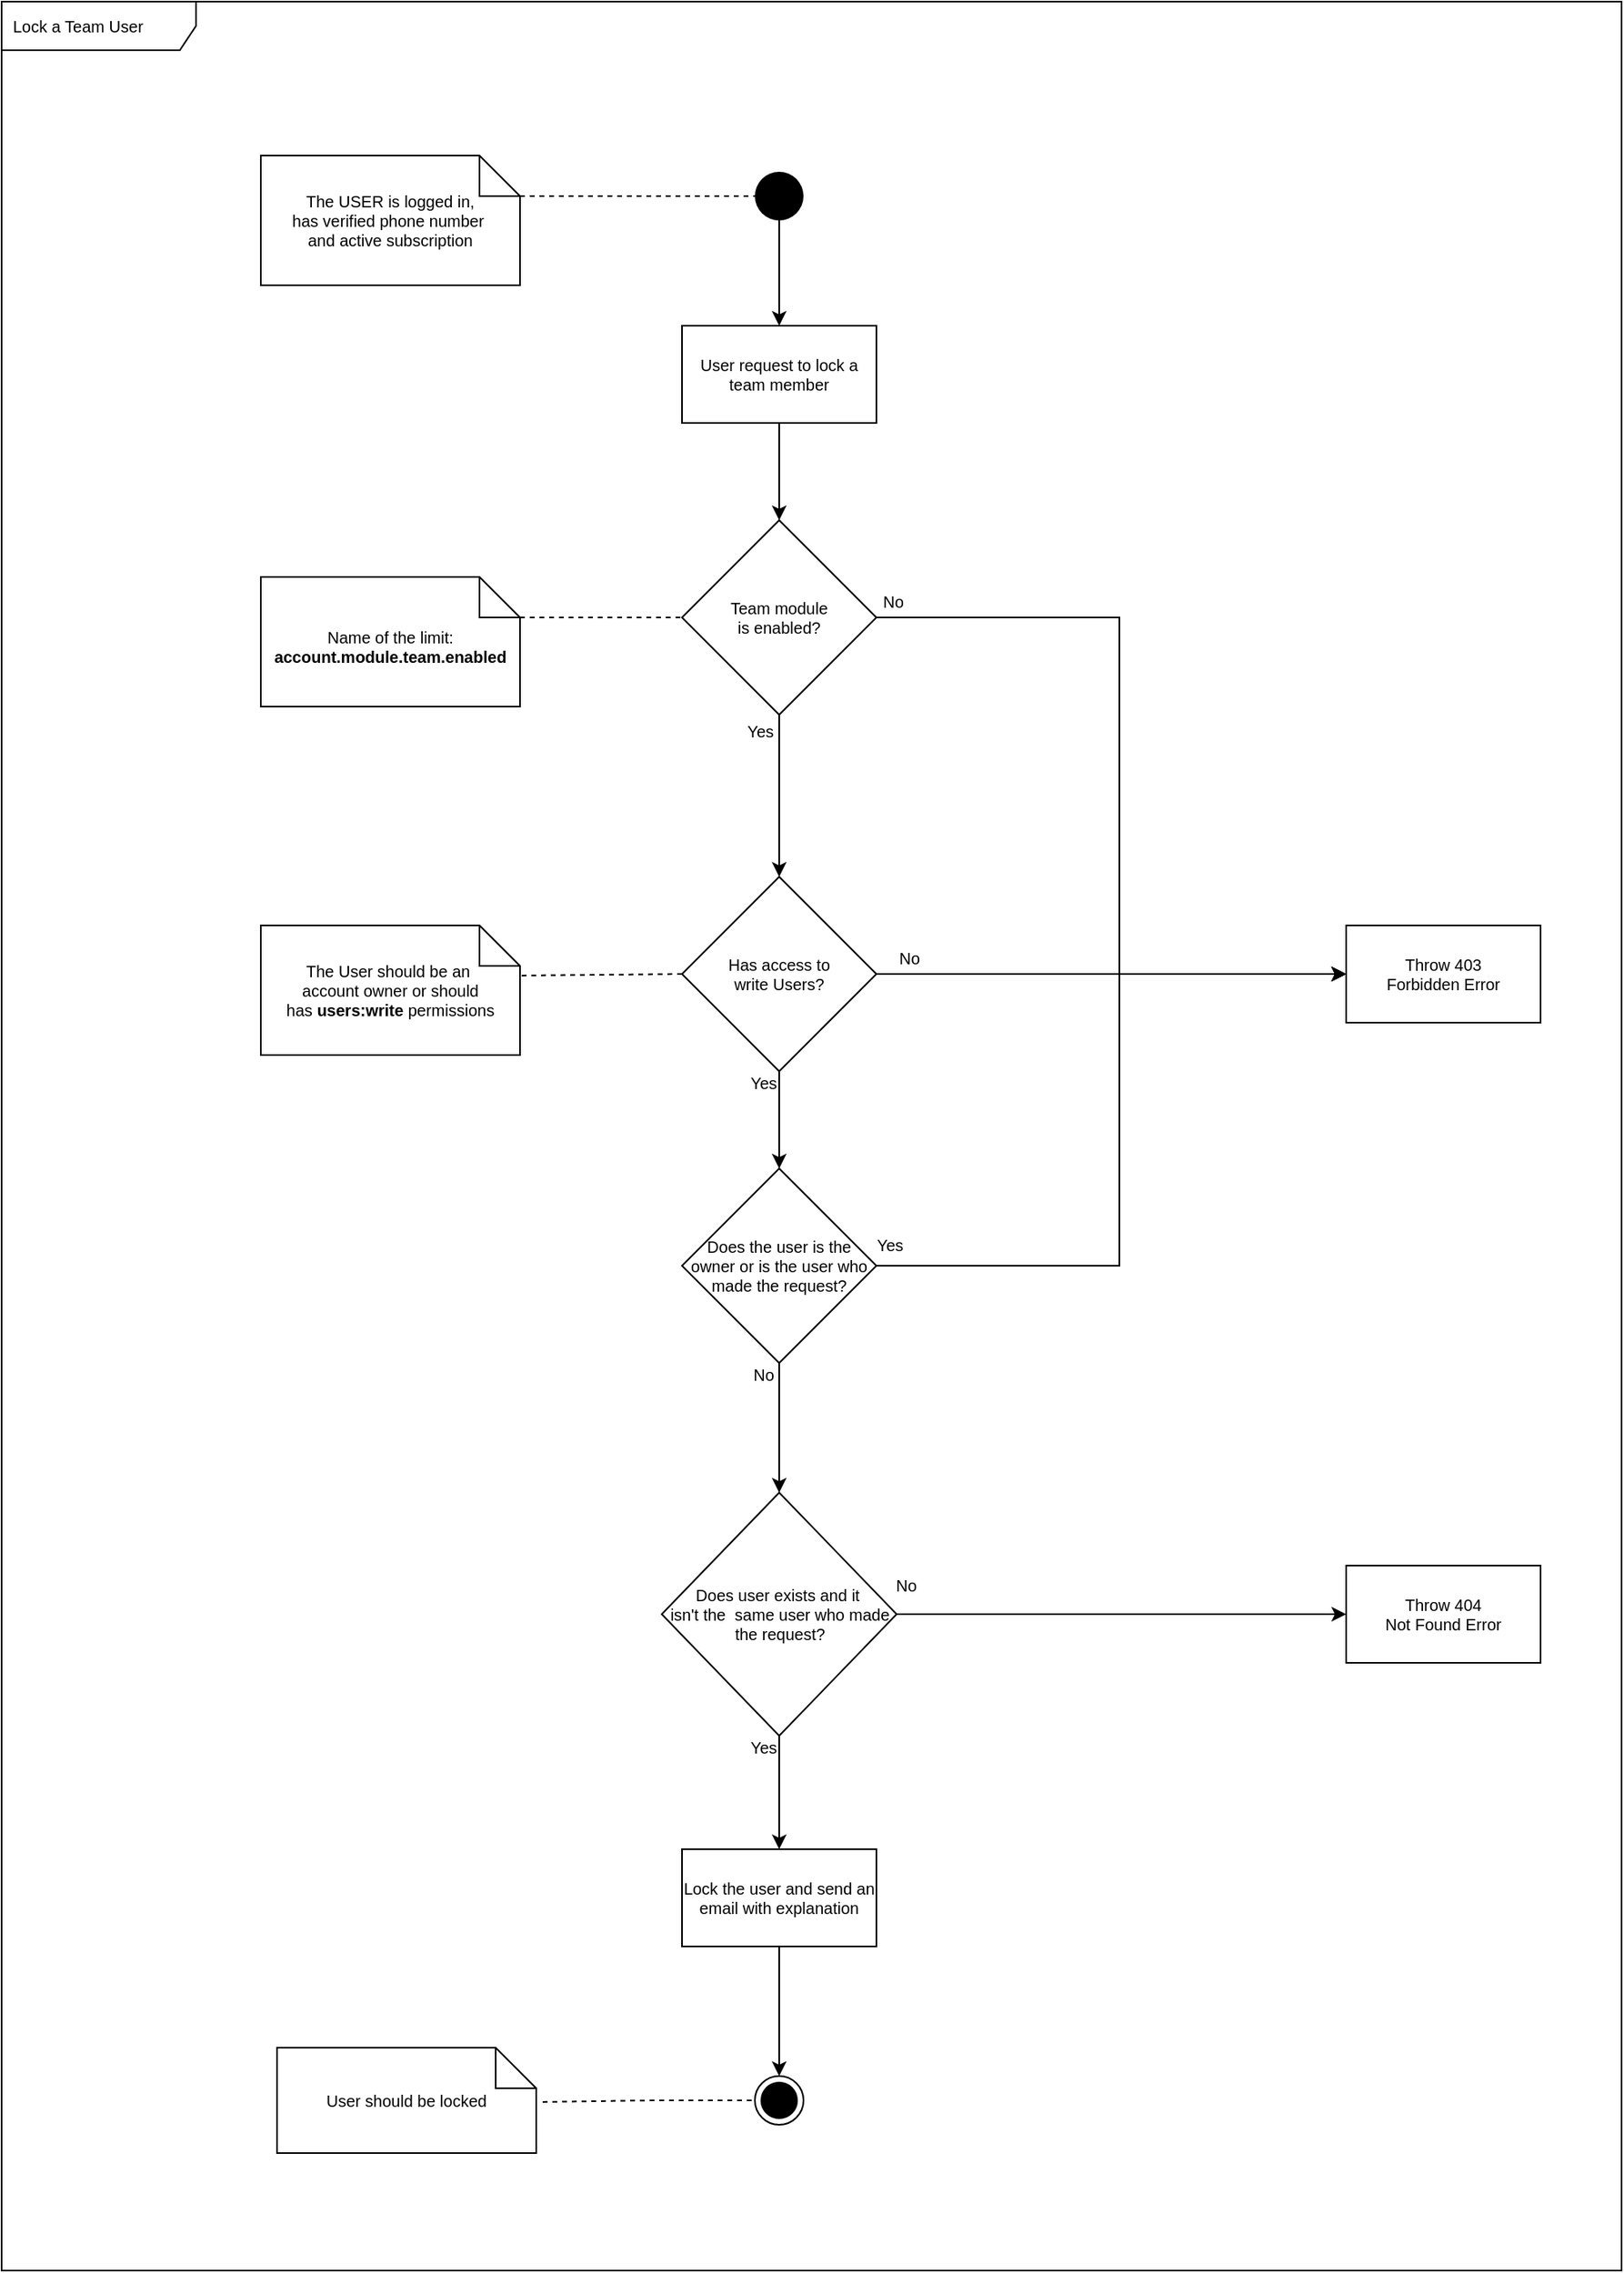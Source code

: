 <mxfile version="14.1.8" type="device"><diagram name="Page-1" id="edf60f1a-56cd-e834-aa8a-f176f3a09ee4"><mxGraphModel dx="1106" dy="822" grid="1" gridSize="10" guides="1" tooltips="1" connect="1" arrows="1" fold="1" page="1" pageScale="1" pageWidth="1100" pageHeight="850" background="#ffffff" math="0" shadow="0"><root><mxCell id="0"/><mxCell id="1" parent="0"/><mxCell id="7-MCD9tAPQ0jY1yINRCL-1" value="Lock a Team User" style="shape=umlFrame;whiteSpace=wrap;html=1;width=120;height=30;boundedLbl=1;verticalAlign=middle;align=left;spacingLeft=5;fontSize=10;" vertex="1" parent="1"><mxGeometry x="40" y="40" width="1000" height="1400" as="geometry"/></mxCell><mxCell id="gVAEqlKoycZDggLcQtdu-3" value="" style="endArrow=none;dashed=1;html=1;fontSize=10;entryX=0;entryY=0.5;entryDx=0;entryDy=0;exitX=0;exitY=0;exitDx=160;exitDy=25;exitPerimeter=0;" parent="1" source="gVAEqlKoycZDggLcQtdu-13" target="gVAEqlKoycZDggLcQtdu-11" edge="1"><mxGeometry width="50" height="50" relative="1" as="geometry"><mxPoint x="400" y="160" as="sourcePoint"/><mxPoint x="480" y="190" as="targetPoint"/></mxGeometry></mxCell><mxCell id="gVAEqlKoycZDggLcQtdu-4" value="No" style="edgeLabel;html=1;align=center;verticalAlign=middle;resizable=0;points=[];fontSize=10;" parent="1" vertex="1" connectable="0"><mxGeometry x="590" y="410" as="geometry"/></mxCell><mxCell id="gVAEqlKoycZDggLcQtdu-6" value="&lt;font style=&quot;font-size: 10px&quot;&gt;Team module &lt;br style=&quot;font-size: 10px;&quot;&gt;is enabled?&lt;/font&gt;" style="rhombus;whiteSpace=wrap;html=1;fontSize=10;" parent="1" vertex="1"><mxGeometry x="460" y="360" width="120" height="120" as="geometry"/></mxCell><mxCell id="gVAEqlKoycZDggLcQtdu-7" style="edgeStyle=orthogonalEdgeStyle;rounded=0;orthogonalLoop=1;jettySize=auto;html=1;entryX=0.5;entryY=0;entryDx=0;entryDy=0;fontSize=10;" parent="1" source="gVAEqlKoycZDggLcQtdu-8" target="gVAEqlKoycZDggLcQtdu-6" edge="1"><mxGeometry relative="1" as="geometry"/></mxCell><mxCell id="gVAEqlKoycZDggLcQtdu-8" value="&lt;font style=&quot;font-size: 10px&quot;&gt;User request to lock a team member&lt;/font&gt;" style="rounded=0;whiteSpace=wrap;html=1;fontSize=10;" parent="1" vertex="1"><mxGeometry x="460" y="240" width="120" height="60" as="geometry"/></mxCell><mxCell id="gVAEqlKoycZDggLcQtdu-9" value="" style="endArrow=none;dashed=1;html=1;exitX=0;exitY=0;exitDx=160;exitDy=25;exitPerimeter=0;entryX=0;entryY=0.5;entryDx=0;entryDy=0;fontSize=10;" parent="1" source="gVAEqlKoycZDggLcQtdu-12" target="gVAEqlKoycZDggLcQtdu-6" edge="1"><mxGeometry width="50" height="50" relative="1" as="geometry"><mxPoint x="390" y="420" as="sourcePoint"/><mxPoint x="470" y="490" as="targetPoint"/></mxGeometry></mxCell><mxCell id="gVAEqlKoycZDggLcQtdu-10" style="edgeStyle=orthogonalEdgeStyle;rounded=0;orthogonalLoop=1;jettySize=auto;html=1;entryX=0.5;entryY=0;entryDx=0;entryDy=0;fontSize=10;" parent="1" source="gVAEqlKoycZDggLcQtdu-11" target="gVAEqlKoycZDggLcQtdu-8" edge="1"><mxGeometry relative="1" as="geometry"/></mxCell><mxCell id="gVAEqlKoycZDggLcQtdu-11" value="" style="ellipse;fillColor=#000000;strokeColor=none;fontSize=10;" parent="1" vertex="1"><mxGeometry x="505" y="145" width="30" height="30" as="geometry"/></mxCell><mxCell id="gVAEqlKoycZDggLcQtdu-12" value="Name of the limit:&lt;br&gt;&lt;b&gt;account.module.team.enabled&lt;/b&gt;" style="shape=note2;boundedLbl=1;whiteSpace=wrap;html=1;size=25;verticalAlign=top;align=center;fontSize=10;" parent="1" vertex="1"><mxGeometry x="200" y="395" width="160" height="80" as="geometry"/></mxCell><mxCell id="gVAEqlKoycZDggLcQtdu-13" value="The USER is logged in,&lt;br&gt;has verified phone number&amp;nbsp;&lt;br&gt;and active subscription" style="shape=note2;boundedLbl=1;whiteSpace=wrap;html=1;size=25;verticalAlign=middle;align=center;fontSize=10;" parent="1" vertex="1"><mxGeometry x="200" y="135" width="160" height="80" as="geometry"/></mxCell><mxCell id="gVAEqlKoycZDggLcQtdu-14" value="&lt;font style=&quot;font-size: 10px&quot;&gt;Throw 403&lt;br style=&quot;font-size: 10px;&quot;&gt;Forbidden Error&lt;/font&gt;" style="rounded=0;whiteSpace=wrap;html=1;fontSize=10;" parent="1" vertex="1"><mxGeometry x="870" y="610" width="120" height="60" as="geometry"/></mxCell><mxCell id="gVAEqlKoycZDggLcQtdu-15" style="edgeStyle=orthogonalEdgeStyle;rounded=0;orthogonalLoop=1;jettySize=auto;html=1;entryX=0;entryY=0.5;entryDx=0;entryDy=0;" parent="1" source="gVAEqlKoycZDggLcQtdu-16" target="gVAEqlKoycZDggLcQtdu-14" edge="1"><mxGeometry relative="1" as="geometry"/></mxCell><mxCell id="gVAEqlKoycZDggLcQtdu-16" value="&lt;font style=&quot;font-size: 10px&quot;&gt;Has access to&lt;br style=&quot;font-size: 10px&quot;&gt;write Users?&lt;br style=&quot;font-size: 10px&quot;&gt;&lt;/font&gt;" style="rhombus;whiteSpace=wrap;html=1;fontSize=10;" parent="1" vertex="1"><mxGeometry x="460" y="580" width="120" height="120" as="geometry"/></mxCell><mxCell id="gVAEqlKoycZDggLcQtdu-17" value="" style="endArrow=none;dashed=1;html=1;exitX=0;exitY=0.5;exitDx=0;exitDy=0;entryX=0.995;entryY=0.387;entryDx=0;entryDy=0;entryPerimeter=0;fontSize=10;" parent="1" source="gVAEqlKoycZDggLcQtdu-16" target="gVAEqlKoycZDggLcQtdu-18" edge="1"><mxGeometry width="50" height="50" relative="1" as="geometry"><mxPoint x="410" y="770" as="sourcePoint"/><mxPoint x="390" y="780" as="targetPoint"/></mxGeometry></mxCell><mxCell id="gVAEqlKoycZDggLcQtdu-18" value="The User should be an&amp;nbsp;&lt;br&gt;account&amp;nbsp;owner or should has&amp;nbsp;&lt;b&gt;users:write&lt;/b&gt;&amp;nbsp;permissions" style="shape=note2;boundedLbl=1;whiteSpace=wrap;html=1;size=25;verticalAlign=middle;align=center;fontSize=10;" parent="1" vertex="1"><mxGeometry x="200" y="610" width="160" height="80" as="geometry"/></mxCell><mxCell id="gVAEqlKoycZDggLcQtdu-19" value="Yes" style="edgeLabel;html=1;align=center;verticalAlign=middle;resizable=0;points=[];fontSize=10;" parent="1" vertex="1" connectable="0"><mxGeometry x="611.455" y="630" as="geometry"><mxPoint x="-102" y="77" as="offset"/></mxGeometry></mxCell><mxCell id="gVAEqlKoycZDggLcQtdu-20" value="No" style="edgeLabel;html=1;align=center;verticalAlign=middle;resizable=0;points=[];fontSize=10;" parent="1" vertex="1" connectable="0"><mxGeometry x="600" y="630" as="geometry"/></mxCell><mxCell id="gVAEqlKoycZDggLcQtdu-21" style="edgeStyle=orthogonalEdgeStyle;rounded=0;orthogonalLoop=1;jettySize=auto;html=1;fontSize=10;exitX=1;exitY=0.5;exitDx=0;exitDy=0;" parent="1" source="gVAEqlKoycZDggLcQtdu-6" edge="1"><mxGeometry relative="1" as="geometry"><mxPoint x="455" y="425" as="sourcePoint"/><mxPoint x="870" y="640" as="targetPoint"/><Array as="points"><mxPoint x="730" y="420"/><mxPoint x="730" y="640"/></Array></mxGeometry></mxCell><mxCell id="gVAEqlKoycZDggLcQtdu-23" style="edgeStyle=orthogonalEdgeStyle;rounded=0;orthogonalLoop=1;jettySize=auto;html=1;entryX=0;entryY=0.5;entryDx=0;entryDy=0;" parent="1" edge="1"><mxGeometry relative="1" as="geometry"><mxPoint x="580" y="640" as="sourcePoint"/><mxPoint x="870" y="640" as="targetPoint"/></mxGeometry></mxCell><mxCell id="gVAEqlKoycZDggLcQtdu-24" style="edgeStyle=orthogonalEdgeStyle;rounded=0;orthogonalLoop=1;jettySize=auto;html=1;entryX=0;entryY=0.5;entryDx=0;entryDy=0;" parent="1" edge="1"><mxGeometry relative="1" as="geometry"><mxPoint x="580" y="820" as="sourcePoint"/><mxPoint x="870" y="640" as="targetPoint"/><Array as="points"><mxPoint x="730" y="820"/><mxPoint x="730" y="640"/></Array></mxGeometry></mxCell><mxCell id="gVAEqlKoycZDggLcQtdu-25" value="No" style="edgeLabel;html=1;align=center;verticalAlign=middle;resizable=0;points=[];fontSize=10;" parent="1" vertex="1" connectable="0"><mxGeometry x="611.455" y="810" as="geometry"><mxPoint x="-102" y="77" as="offset"/></mxGeometry></mxCell><mxCell id="gVAEqlKoycZDggLcQtdu-26" style="edgeStyle=orthogonalEdgeStyle;rounded=0;orthogonalLoop=1;jettySize=auto;html=1;entryX=0.5;entryY=0;entryDx=0;entryDy=0;" parent="1" source="gVAEqlKoycZDggLcQtdu-27" edge="1"><mxGeometry relative="1" as="geometry"><mxPoint x="520" y="960" as="targetPoint"/></mxGeometry></mxCell><mxCell id="gVAEqlKoycZDggLcQtdu-27" value="&lt;font style=&quot;font-size: 10px&quot;&gt;Does the user is the owner or is the user who made the request?&lt;br style=&quot;font-size: 10px&quot;&gt;&lt;/font&gt;" style="rhombus;whiteSpace=wrap;html=1;fontSize=10;" parent="1" vertex="1"><mxGeometry x="460" y="760" width="120" height="120" as="geometry"/></mxCell><mxCell id="gVAEqlKoycZDggLcQtdu-30" style="edgeStyle=orthogonalEdgeStyle;rounded=0;orthogonalLoop=1;jettySize=auto;html=1;entryX=0.5;entryY=0;entryDx=0;entryDy=0;" parent="1" edge="1"><mxGeometry relative="1" as="geometry"><mxPoint x="520" y="760" as="targetPoint"/><mxPoint x="520" y="700" as="sourcePoint"/></mxGeometry></mxCell><mxCell id="gVAEqlKoycZDggLcQtdu-31" style="edgeStyle=orthogonalEdgeStyle;rounded=0;orthogonalLoop=1;jettySize=auto;html=1;fontSize=10;entryX=0.5;entryY=0;entryDx=0;entryDy=0;fillColor=none;" parent="1" edge="1"><mxGeometry relative="1" as="geometry"><mxPoint x="520" y="580" as="targetPoint"/><mxPoint x="520" y="480" as="sourcePoint"/></mxGeometry></mxCell><mxCell id="gVAEqlKoycZDggLcQtdu-32" value="Yes" style="edgeLabel;html=1;align=center;verticalAlign=middle;resizable=0;points=[];fontSize=10;" parent="gVAEqlKoycZDggLcQtdu-31" vertex="1" connectable="0"><mxGeometry x="-0.367" relative="1" as="geometry"><mxPoint x="-12" y="-22" as="offset"/></mxGeometry></mxCell><mxCell id="gVAEqlKoycZDggLcQtdu-34" value="&lt;font style=&quot;font-size: 10px&quot;&gt;Throw 404&lt;br style=&quot;font-size: 10px&quot;&gt;Not Found Error&lt;/font&gt;" style="rounded=0;whiteSpace=wrap;html=1;fontSize=10;" parent="1" vertex="1"><mxGeometry x="870" y="1005" width="120" height="60" as="geometry"/></mxCell><mxCell id="gVAEqlKoycZDggLcQtdu-37" value="No" style="edgeLabel;html=1;align=center;verticalAlign=middle;resizable=0;points=[];fontSize=10;" parent="1" vertex="1" connectable="0"><mxGeometry x="700.005" y="940" as="geometry"><mxPoint x="-102" y="77" as="offset"/></mxGeometry></mxCell><mxCell id="gVAEqlKoycZDggLcQtdu-38" value="Yes" style="edgeLabel;html=1;align=center;verticalAlign=middle;resizable=0;points=[];fontSize=10;" parent="1" vertex="1" connectable="0"><mxGeometry x="611.455" y="1040" as="geometry"><mxPoint x="-102" y="77" as="offset"/></mxGeometry></mxCell><mxCell id="gVAEqlKoycZDggLcQtdu-39" value="" style="ellipse;html=1;shape=endState;fillColor=#000000;strokeColor=#000000;fontSize=10;" parent="1" vertex="1"><mxGeometry x="505" y="1320" width="30" height="30" as="geometry"/></mxCell><mxCell id="gVAEqlKoycZDggLcQtdu-40" value="User should be locked" style="shape=note2;boundedLbl=1;whiteSpace=wrap;html=1;size=25;verticalAlign=middle;align=center;fontSize=10;" parent="1" vertex="1"><mxGeometry x="210" y="1302.5" width="160" height="65" as="geometry"/></mxCell><mxCell id="gVAEqlKoycZDggLcQtdu-41" value="" style="endArrow=none;dashed=1;html=1;fontSize=10;entryX=0;entryY=0.5;entryDx=0;entryDy=0;exitX=1.025;exitY=0.515;exitDx=0;exitDy=0;exitPerimeter=0;" parent="1" source="gVAEqlKoycZDggLcQtdu-40" target="gVAEqlKoycZDggLcQtdu-39" edge="1"><mxGeometry width="50" height="50" relative="1" as="geometry"><mxPoint x="370" y="1320" as="sourcePoint"/><mxPoint x="500" y="1320" as="targetPoint"/><Array as="points"><mxPoint x="440" y="1335"/></Array></mxGeometry></mxCell><mxCell id="gVAEqlKoycZDggLcQtdu-52" style="edgeStyle=orthogonalEdgeStyle;rounded=0;orthogonalLoop=1;jettySize=auto;html=1;entryX=0.5;entryY=0;entryDx=0;entryDy=0;" parent="1" source="gVAEqlKoycZDggLcQtdu-43" target="gVAEqlKoycZDggLcQtdu-39" edge="1"><mxGeometry relative="1" as="geometry"><mxPoint x="520" y="1300" as="targetPoint"/></mxGeometry></mxCell><mxCell id="gVAEqlKoycZDggLcQtdu-43" value="Lock the user and send an email with explanation" style="rounded=0;whiteSpace=wrap;html=1;fontSize=10;" parent="1" vertex="1"><mxGeometry x="460" y="1180" width="120" height="60" as="geometry"/></mxCell><mxCell id="gVAEqlKoycZDggLcQtdu-45" value="Yes" style="edgeLabel;html=1;align=center;verticalAlign=middle;resizable=0;points=[];fontSize=10;" parent="1" vertex="1" connectable="0"><mxGeometry x="690.005" y="730" as="geometry"><mxPoint x="-102" y="77" as="offset"/></mxGeometry></mxCell><mxCell id="gVAEqlKoycZDggLcQtdu-48" style="edgeStyle=orthogonalEdgeStyle;rounded=0;orthogonalLoop=1;jettySize=auto;html=1;entryX=0;entryY=0.5;entryDx=0;entryDy=0;" parent="1" source="gVAEqlKoycZDggLcQtdu-46" target="gVAEqlKoycZDggLcQtdu-34" edge="1"><mxGeometry relative="1" as="geometry"/></mxCell><mxCell id="gVAEqlKoycZDggLcQtdu-53" style="edgeStyle=orthogonalEdgeStyle;rounded=0;orthogonalLoop=1;jettySize=auto;html=1;entryX=0.5;entryY=0;entryDx=0;entryDy=0;" parent="1" source="gVAEqlKoycZDggLcQtdu-46" target="gVAEqlKoycZDggLcQtdu-43" edge="1"><mxGeometry relative="1" as="geometry"/></mxCell><mxCell id="gVAEqlKoycZDggLcQtdu-46" value="&lt;div style=&quot;font-size: 10px&quot;&gt;&lt;font style=&quot;font-size: 10px&quot;&gt;Does user exists and it&amp;nbsp;&lt;/font&gt;&lt;/div&gt;&lt;div style=&quot;font-size: 10px&quot;&gt;&lt;font style=&quot;font-size: 10px&quot;&gt;isn't the&amp;nbsp;&amp;nbsp;&lt;/font&gt;&lt;span&gt;same user who made the request?&lt;/span&gt;&lt;/div&gt;" style="rhombus;whiteSpace=wrap;html=1;align=center;" parent="1" vertex="1"><mxGeometry x="447.5" y="960" width="145" height="150" as="geometry"/></mxCell></root></mxGraphModel></diagram></mxfile>